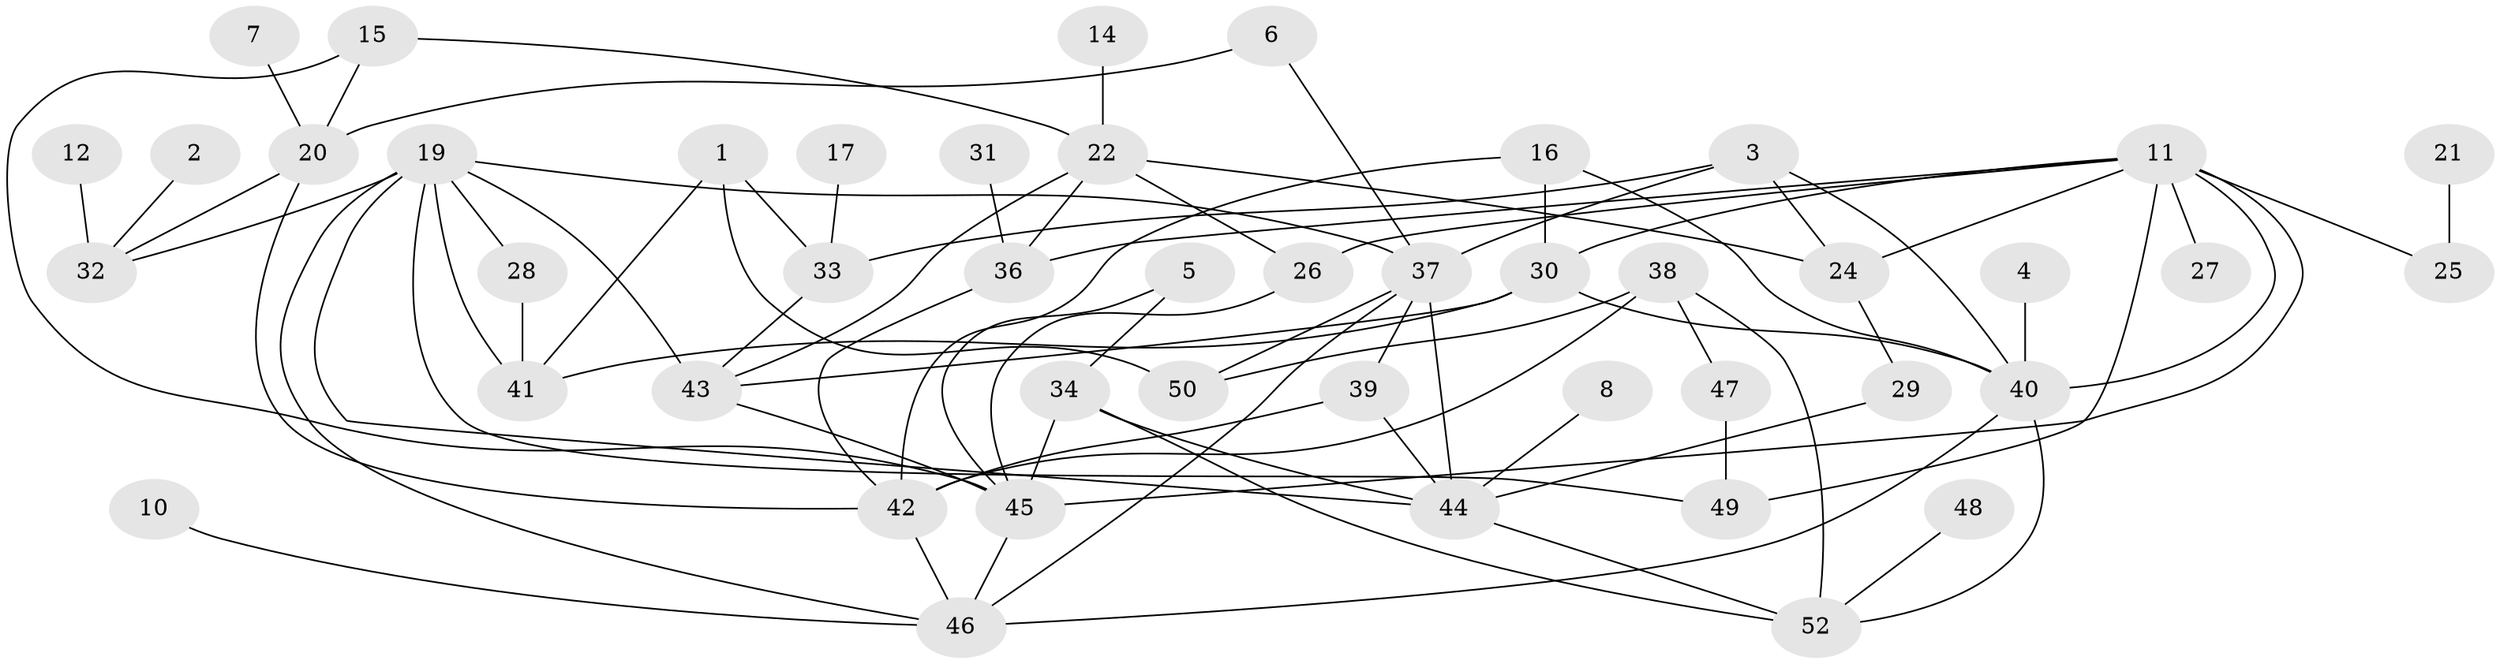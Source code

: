 // original degree distribution, {2: 0.23076923076923078, 3: 0.22115384615384615, 6: 0.019230769230769232, 1: 0.20192307692307693, 4: 0.15384615384615385, 5: 0.10576923076923077, 7: 0.009615384615384616, 0: 0.057692307692307696}
// Generated by graph-tools (version 1.1) at 2025/25/03/09/25 03:25:20]
// undirected, 46 vertices, 80 edges
graph export_dot {
graph [start="1"]
  node [color=gray90,style=filled];
  1;
  2;
  3;
  4;
  5;
  6;
  7;
  8;
  10;
  11;
  12;
  14;
  15;
  16;
  17;
  19;
  20;
  21;
  22;
  24;
  25;
  26;
  27;
  28;
  29;
  30;
  31;
  32;
  33;
  34;
  36;
  37;
  38;
  39;
  40;
  41;
  42;
  43;
  44;
  45;
  46;
  47;
  48;
  49;
  50;
  52;
  1 -- 33 [weight=1.0];
  1 -- 41 [weight=1.0];
  1 -- 50 [weight=1.0];
  2 -- 32 [weight=1.0];
  3 -- 24 [weight=1.0];
  3 -- 33 [weight=1.0];
  3 -- 37 [weight=1.0];
  3 -- 40 [weight=1.0];
  4 -- 40 [weight=1.0];
  5 -- 34 [weight=1.0];
  5 -- 45 [weight=1.0];
  6 -- 20 [weight=1.0];
  6 -- 37 [weight=1.0];
  7 -- 20 [weight=1.0];
  8 -- 44 [weight=1.0];
  10 -- 46 [weight=1.0];
  11 -- 24 [weight=1.0];
  11 -- 25 [weight=1.0];
  11 -- 26 [weight=1.0];
  11 -- 27 [weight=1.0];
  11 -- 30 [weight=1.0];
  11 -- 36 [weight=1.0];
  11 -- 40 [weight=1.0];
  11 -- 45 [weight=2.0];
  11 -- 49 [weight=1.0];
  12 -- 32 [weight=1.0];
  14 -- 22 [weight=1.0];
  15 -- 20 [weight=1.0];
  15 -- 22 [weight=1.0];
  15 -- 45 [weight=1.0];
  16 -- 30 [weight=1.0];
  16 -- 40 [weight=1.0];
  16 -- 42 [weight=1.0];
  17 -- 33 [weight=1.0];
  19 -- 28 [weight=1.0];
  19 -- 32 [weight=1.0];
  19 -- 37 [weight=1.0];
  19 -- 41 [weight=2.0];
  19 -- 43 [weight=1.0];
  19 -- 44 [weight=1.0];
  19 -- 46 [weight=1.0];
  19 -- 49 [weight=1.0];
  20 -- 32 [weight=1.0];
  20 -- 42 [weight=1.0];
  21 -- 25 [weight=1.0];
  22 -- 24 [weight=1.0];
  22 -- 26 [weight=1.0];
  22 -- 36 [weight=1.0];
  22 -- 43 [weight=1.0];
  24 -- 29 [weight=1.0];
  26 -- 45 [weight=1.0];
  28 -- 41 [weight=1.0];
  29 -- 44 [weight=1.0];
  30 -- 40 [weight=1.0];
  30 -- 41 [weight=1.0];
  30 -- 43 [weight=1.0];
  31 -- 36 [weight=1.0];
  33 -- 43 [weight=1.0];
  34 -- 44 [weight=1.0];
  34 -- 45 [weight=2.0];
  34 -- 52 [weight=1.0];
  36 -- 42 [weight=1.0];
  37 -- 39 [weight=1.0];
  37 -- 44 [weight=2.0];
  37 -- 46 [weight=2.0];
  37 -- 50 [weight=1.0];
  38 -- 42 [weight=1.0];
  38 -- 47 [weight=1.0];
  38 -- 50 [weight=1.0];
  38 -- 52 [weight=1.0];
  39 -- 42 [weight=1.0];
  39 -- 44 [weight=1.0];
  40 -- 46 [weight=1.0];
  40 -- 52 [weight=1.0];
  42 -- 46 [weight=2.0];
  43 -- 45 [weight=1.0];
  44 -- 52 [weight=1.0];
  45 -- 46 [weight=1.0];
  47 -- 49 [weight=1.0];
  48 -- 52 [weight=1.0];
}
